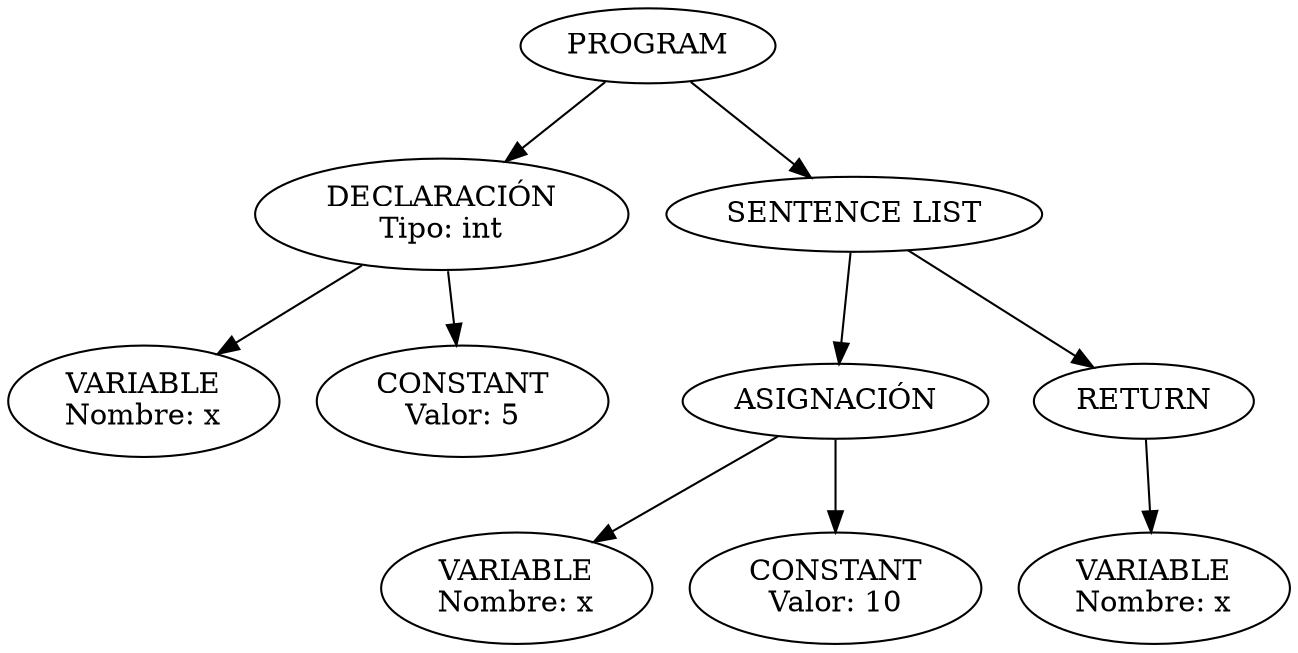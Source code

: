 digraph AST {
  0 [label="PROGRAM"];
  1 [label="DECLARACIÓN\nTipo: int"];
  2 [label="VARIABLE\nNombre: x"];
  1 -> 2;
  3 [label="CONSTANT\nValor: 5"];
  1 -> 3;
  0 -> 1;
  4 [label="SENTENCE LIST"];
  5 [label="ASIGNACIÓN"];
  6 [label="VARIABLE\nNombre: x"];
  5 -> 6;
  7 [label="CONSTANT\nValor: 10"];
  5 -> 7;
  4 -> 5;
  8 [label="RETURN"];
  9 [label="VARIABLE\nNombre: x"];
  8 -> 9;
  4 -> 8;
  0 -> 4;
}
